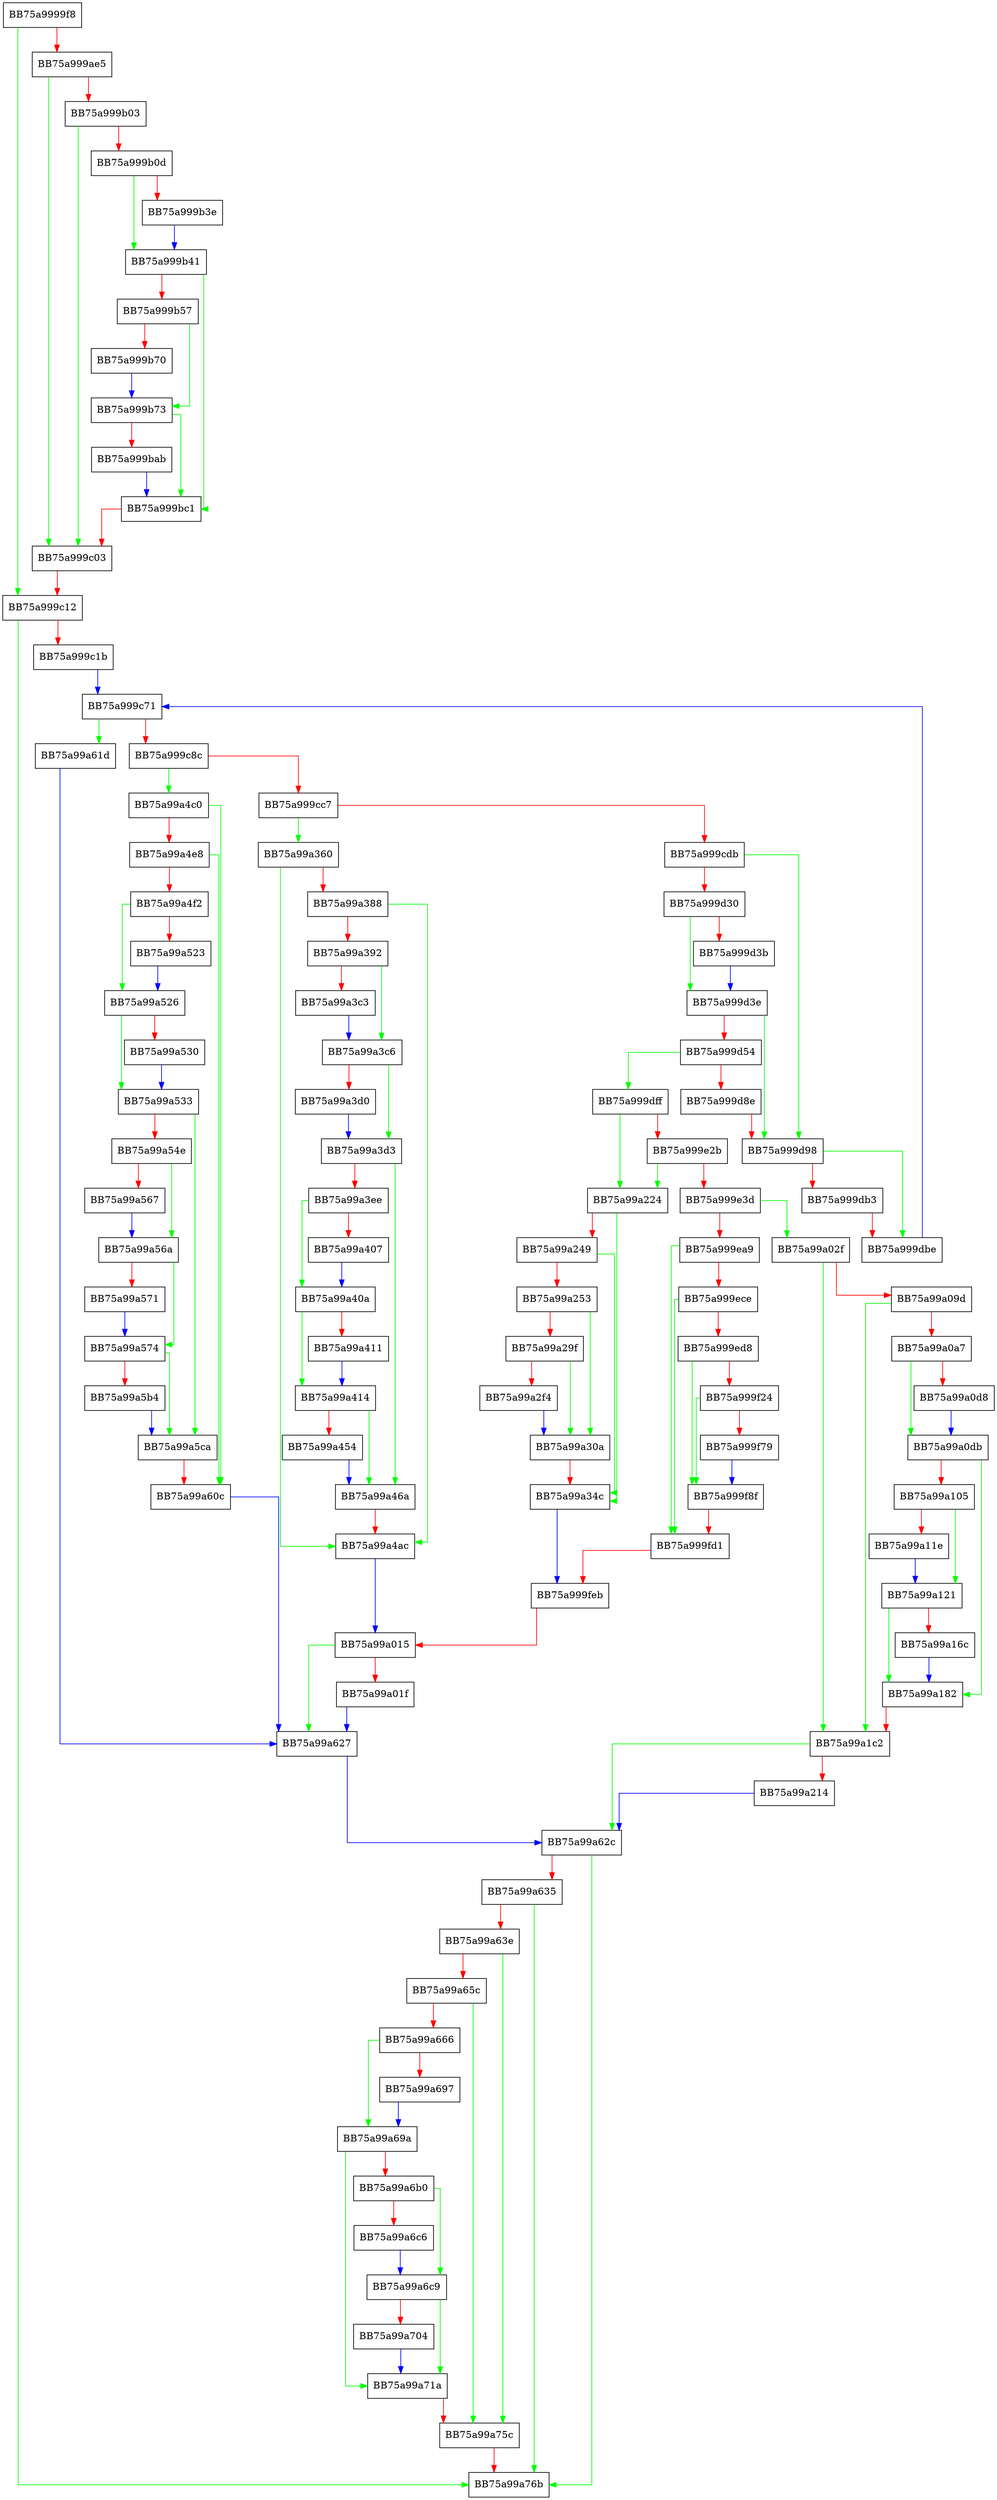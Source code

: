 digraph _replace_model_file_with_content {
  node [shape="box"];
  graph [splines=ortho];
  BB75a9999f8 -> BB75a999c12 [color="green"];
  BB75a9999f8 -> BB75a999ae5 [color="red"];
  BB75a999ae5 -> BB75a999c03 [color="green"];
  BB75a999ae5 -> BB75a999b03 [color="red"];
  BB75a999b03 -> BB75a999c03 [color="green"];
  BB75a999b03 -> BB75a999b0d [color="red"];
  BB75a999b0d -> BB75a999b41 [color="green"];
  BB75a999b0d -> BB75a999b3e [color="red"];
  BB75a999b3e -> BB75a999b41 [color="blue"];
  BB75a999b41 -> BB75a999bc1 [color="green"];
  BB75a999b41 -> BB75a999b57 [color="red"];
  BB75a999b57 -> BB75a999b73 [color="green"];
  BB75a999b57 -> BB75a999b70 [color="red"];
  BB75a999b70 -> BB75a999b73 [color="blue"];
  BB75a999b73 -> BB75a999bc1 [color="green"];
  BB75a999b73 -> BB75a999bab [color="red"];
  BB75a999bab -> BB75a999bc1 [color="blue"];
  BB75a999bc1 -> BB75a999c03 [color="red"];
  BB75a999c03 -> BB75a999c12 [color="red"];
  BB75a999c12 -> BB75a99a76b [color="green"];
  BB75a999c12 -> BB75a999c1b [color="red"];
  BB75a999c1b -> BB75a999c71 [color="blue"];
  BB75a999c71 -> BB75a99a61d [color="green"];
  BB75a999c71 -> BB75a999c8c [color="red"];
  BB75a999c8c -> BB75a99a4c0 [color="green"];
  BB75a999c8c -> BB75a999cc7 [color="red"];
  BB75a999cc7 -> BB75a99a360 [color="green"];
  BB75a999cc7 -> BB75a999cdb [color="red"];
  BB75a999cdb -> BB75a999d98 [color="green"];
  BB75a999cdb -> BB75a999d30 [color="red"];
  BB75a999d30 -> BB75a999d3e [color="green"];
  BB75a999d30 -> BB75a999d3b [color="red"];
  BB75a999d3b -> BB75a999d3e [color="blue"];
  BB75a999d3e -> BB75a999d98 [color="green"];
  BB75a999d3e -> BB75a999d54 [color="red"];
  BB75a999d54 -> BB75a999dff [color="green"];
  BB75a999d54 -> BB75a999d8e [color="red"];
  BB75a999d8e -> BB75a999d98 [color="red"];
  BB75a999d98 -> BB75a999dbe [color="green"];
  BB75a999d98 -> BB75a999db3 [color="red"];
  BB75a999db3 -> BB75a999dbe [color="red"];
  BB75a999dbe -> BB75a999c71 [color="blue"];
  BB75a999dff -> BB75a99a224 [color="green"];
  BB75a999dff -> BB75a999e2b [color="red"];
  BB75a999e2b -> BB75a99a224 [color="green"];
  BB75a999e2b -> BB75a999e3d [color="red"];
  BB75a999e3d -> BB75a99a02f [color="green"];
  BB75a999e3d -> BB75a999ea9 [color="red"];
  BB75a999ea9 -> BB75a999fd1 [color="green"];
  BB75a999ea9 -> BB75a999ece [color="red"];
  BB75a999ece -> BB75a999fd1 [color="green"];
  BB75a999ece -> BB75a999ed8 [color="red"];
  BB75a999ed8 -> BB75a999f8f [color="green"];
  BB75a999ed8 -> BB75a999f24 [color="red"];
  BB75a999f24 -> BB75a999f8f [color="green"];
  BB75a999f24 -> BB75a999f79 [color="red"];
  BB75a999f79 -> BB75a999f8f [color="blue"];
  BB75a999f8f -> BB75a999fd1 [color="red"];
  BB75a999fd1 -> BB75a999feb [color="red"];
  BB75a999feb -> BB75a99a015 [color="red"];
  BB75a99a015 -> BB75a99a627 [color="green"];
  BB75a99a015 -> BB75a99a01f [color="red"];
  BB75a99a01f -> BB75a99a627 [color="blue"];
  BB75a99a02f -> BB75a99a1c2 [color="green"];
  BB75a99a02f -> BB75a99a09d [color="red"];
  BB75a99a09d -> BB75a99a1c2 [color="green"];
  BB75a99a09d -> BB75a99a0a7 [color="red"];
  BB75a99a0a7 -> BB75a99a0db [color="green"];
  BB75a99a0a7 -> BB75a99a0d8 [color="red"];
  BB75a99a0d8 -> BB75a99a0db [color="blue"];
  BB75a99a0db -> BB75a99a182 [color="green"];
  BB75a99a0db -> BB75a99a105 [color="red"];
  BB75a99a105 -> BB75a99a121 [color="green"];
  BB75a99a105 -> BB75a99a11e [color="red"];
  BB75a99a11e -> BB75a99a121 [color="blue"];
  BB75a99a121 -> BB75a99a182 [color="green"];
  BB75a99a121 -> BB75a99a16c [color="red"];
  BB75a99a16c -> BB75a99a182 [color="blue"];
  BB75a99a182 -> BB75a99a1c2 [color="red"];
  BB75a99a1c2 -> BB75a99a62c [color="green"];
  BB75a99a1c2 -> BB75a99a214 [color="red"];
  BB75a99a214 -> BB75a99a62c [color="blue"];
  BB75a99a224 -> BB75a99a34c [color="green"];
  BB75a99a224 -> BB75a99a249 [color="red"];
  BB75a99a249 -> BB75a99a34c [color="green"];
  BB75a99a249 -> BB75a99a253 [color="red"];
  BB75a99a253 -> BB75a99a30a [color="green"];
  BB75a99a253 -> BB75a99a29f [color="red"];
  BB75a99a29f -> BB75a99a30a [color="green"];
  BB75a99a29f -> BB75a99a2f4 [color="red"];
  BB75a99a2f4 -> BB75a99a30a [color="blue"];
  BB75a99a30a -> BB75a99a34c [color="red"];
  BB75a99a34c -> BB75a999feb [color="blue"];
  BB75a99a360 -> BB75a99a4ac [color="green"];
  BB75a99a360 -> BB75a99a388 [color="red"];
  BB75a99a388 -> BB75a99a4ac [color="green"];
  BB75a99a388 -> BB75a99a392 [color="red"];
  BB75a99a392 -> BB75a99a3c6 [color="green"];
  BB75a99a392 -> BB75a99a3c3 [color="red"];
  BB75a99a3c3 -> BB75a99a3c6 [color="blue"];
  BB75a99a3c6 -> BB75a99a3d3 [color="green"];
  BB75a99a3c6 -> BB75a99a3d0 [color="red"];
  BB75a99a3d0 -> BB75a99a3d3 [color="blue"];
  BB75a99a3d3 -> BB75a99a46a [color="green"];
  BB75a99a3d3 -> BB75a99a3ee [color="red"];
  BB75a99a3ee -> BB75a99a40a [color="green"];
  BB75a99a3ee -> BB75a99a407 [color="red"];
  BB75a99a407 -> BB75a99a40a [color="blue"];
  BB75a99a40a -> BB75a99a414 [color="green"];
  BB75a99a40a -> BB75a99a411 [color="red"];
  BB75a99a411 -> BB75a99a414 [color="blue"];
  BB75a99a414 -> BB75a99a46a [color="green"];
  BB75a99a414 -> BB75a99a454 [color="red"];
  BB75a99a454 -> BB75a99a46a [color="blue"];
  BB75a99a46a -> BB75a99a4ac [color="red"];
  BB75a99a4ac -> BB75a99a015 [color="blue"];
  BB75a99a4c0 -> BB75a99a60c [color="green"];
  BB75a99a4c0 -> BB75a99a4e8 [color="red"];
  BB75a99a4e8 -> BB75a99a60c [color="green"];
  BB75a99a4e8 -> BB75a99a4f2 [color="red"];
  BB75a99a4f2 -> BB75a99a526 [color="green"];
  BB75a99a4f2 -> BB75a99a523 [color="red"];
  BB75a99a523 -> BB75a99a526 [color="blue"];
  BB75a99a526 -> BB75a99a533 [color="green"];
  BB75a99a526 -> BB75a99a530 [color="red"];
  BB75a99a530 -> BB75a99a533 [color="blue"];
  BB75a99a533 -> BB75a99a5ca [color="green"];
  BB75a99a533 -> BB75a99a54e [color="red"];
  BB75a99a54e -> BB75a99a56a [color="green"];
  BB75a99a54e -> BB75a99a567 [color="red"];
  BB75a99a567 -> BB75a99a56a [color="blue"];
  BB75a99a56a -> BB75a99a574 [color="green"];
  BB75a99a56a -> BB75a99a571 [color="red"];
  BB75a99a571 -> BB75a99a574 [color="blue"];
  BB75a99a574 -> BB75a99a5ca [color="green"];
  BB75a99a574 -> BB75a99a5b4 [color="red"];
  BB75a99a5b4 -> BB75a99a5ca [color="blue"];
  BB75a99a5ca -> BB75a99a60c [color="red"];
  BB75a99a60c -> BB75a99a627 [color="blue"];
  BB75a99a61d -> BB75a99a627 [color="blue"];
  BB75a99a627 -> BB75a99a62c [color="blue"];
  BB75a99a62c -> BB75a99a76b [color="green"];
  BB75a99a62c -> BB75a99a635 [color="red"];
  BB75a99a635 -> BB75a99a76b [color="green"];
  BB75a99a635 -> BB75a99a63e [color="red"];
  BB75a99a63e -> BB75a99a75c [color="green"];
  BB75a99a63e -> BB75a99a65c [color="red"];
  BB75a99a65c -> BB75a99a75c [color="green"];
  BB75a99a65c -> BB75a99a666 [color="red"];
  BB75a99a666 -> BB75a99a69a [color="green"];
  BB75a99a666 -> BB75a99a697 [color="red"];
  BB75a99a697 -> BB75a99a69a [color="blue"];
  BB75a99a69a -> BB75a99a71a [color="green"];
  BB75a99a69a -> BB75a99a6b0 [color="red"];
  BB75a99a6b0 -> BB75a99a6c9 [color="green"];
  BB75a99a6b0 -> BB75a99a6c6 [color="red"];
  BB75a99a6c6 -> BB75a99a6c9 [color="blue"];
  BB75a99a6c9 -> BB75a99a71a [color="green"];
  BB75a99a6c9 -> BB75a99a704 [color="red"];
  BB75a99a704 -> BB75a99a71a [color="blue"];
  BB75a99a71a -> BB75a99a75c [color="red"];
  BB75a99a75c -> BB75a99a76b [color="red"];
}